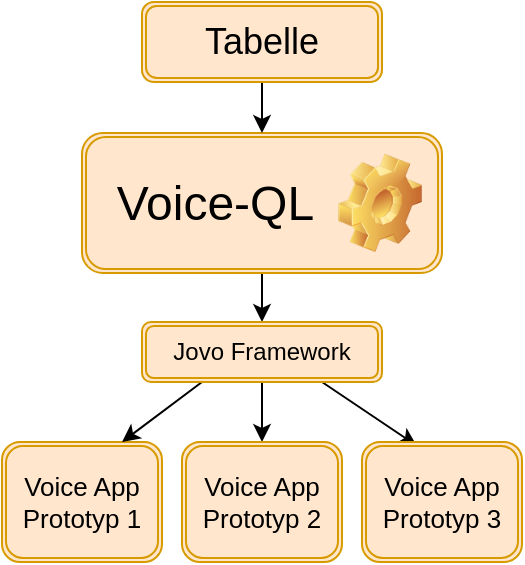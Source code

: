 <mxfile>
    <diagram id="JgGLC7c4QeS54mZpRo7b" name="Page-1">
        <mxGraphModel dx="496" dy="477" grid="1" gridSize="10" guides="1" tooltips="1" connect="1" arrows="1" fold="1" page="1" pageScale="1" pageWidth="827" pageHeight="1169" math="0" shadow="0">
            <root>
                <mxCell id="0"/>
                <mxCell id="1" parent="0"/>
                <mxCell id="17" style="edgeStyle=none;html=1;exitX=0.5;exitY=1;exitDx=0;exitDy=0;entryX=0.5;entryY=0;entryDx=0;entryDy=0;" edge="1" parent="1" source="4" target="10">
                    <mxGeometry relative="1" as="geometry"/>
                </mxCell>
                <mxCell id="4" value="&lt;font color=&quot;#000000&quot; style=&quot;font-size: 24px;&quot;&gt;&amp;nbsp; Voice-QL&lt;/font&gt;" style="shape=ext;double=1;rounded=1;whiteSpace=wrap;html=1;align=left;fillColor=#ffe6cc;strokeColor=#d79b00;" vertex="1" parent="1">
                    <mxGeometry x="50" y="85.5" width="180" height="70" as="geometry"/>
                </mxCell>
                <mxCell id="8" value="&lt;font style=&quot;font-size: 13px;&quot; color=&quot;#000000&quot;&gt;Voice App &lt;br&gt;Prototyp 1&lt;/font&gt;" style="shape=ext;double=1;rounded=1;whiteSpace=wrap;html=1;align=center;fillColor=#ffe6cc;strokeColor=#d79b00;" vertex="1" parent="1">
                    <mxGeometry x="10" y="240" width="80" height="60" as="geometry"/>
                </mxCell>
                <mxCell id="16" style="edgeStyle=none;html=1;exitX=0.5;exitY=1;exitDx=0;exitDy=0;entryX=0.5;entryY=0;entryDx=0;entryDy=0;" edge="1" parent="1" source="9" target="4">
                    <mxGeometry relative="1" as="geometry"/>
                </mxCell>
                <mxCell id="9" value="&lt;font style=&quot;font-size: 18px;&quot; color=&quot;#000000&quot;&gt;Tabelle&lt;/font&gt;" style="shape=ext;double=1;rounded=1;whiteSpace=wrap;html=1;align=center;fillColor=#ffe6cc;strokeColor=#d79b00;" vertex="1" parent="1">
                    <mxGeometry x="80" y="20" width="120" height="40" as="geometry"/>
                </mxCell>
                <mxCell id="18" style="edgeStyle=none;html=1;exitX=0.5;exitY=1;exitDx=0;exitDy=0;entryX=0.5;entryY=0;entryDx=0;entryDy=0;" edge="1" parent="1" source="10" target="11">
                    <mxGeometry relative="1" as="geometry"/>
                </mxCell>
                <mxCell id="19" style="edgeStyle=none;html=1;exitX=0.25;exitY=1;exitDx=0;exitDy=0;entryX=0.75;entryY=0;entryDx=0;entryDy=0;" edge="1" parent="1" source="10" target="8">
                    <mxGeometry relative="1" as="geometry"/>
                </mxCell>
                <mxCell id="20" style="edgeStyle=none;html=1;exitX=0.75;exitY=1;exitDx=0;exitDy=0;entryX=0.39;entryY=0.03;entryDx=0;entryDy=0;entryPerimeter=0;" edge="1" parent="1" source="10">
                    <mxGeometry relative="1" as="geometry">
                        <mxPoint x="217.3" y="241.8" as="targetPoint"/>
                    </mxGeometry>
                </mxCell>
                <mxCell id="10" value="&lt;font color=&quot;#000000&quot;&gt;Jovo Framework&lt;/font&gt;" style="shape=ext;double=1;rounded=1;whiteSpace=wrap;html=1;align=center;fillColor=#ffe6cc;strokeColor=#d79b00;" vertex="1" parent="1">
                    <mxGeometry x="80" y="180" width="120" height="30" as="geometry"/>
                </mxCell>
                <mxCell id="11" value="&lt;font style=&quot;font-size: 13px;&quot; color=&quot;#000000&quot;&gt;Voice App &lt;br&gt;Prototyp 2&lt;/font&gt;" style="shape=ext;double=1;rounded=1;whiteSpace=wrap;html=1;align=center;fillColor=#ffe6cc;strokeColor=#d79b00;" vertex="1" parent="1">
                    <mxGeometry x="100" y="240" width="80" height="60" as="geometry"/>
                </mxCell>
                <mxCell id="22" value="" style="shape=image;html=1;verticalLabelPosition=bottom;verticalAlign=top;imageAspect=1;aspect=fixed;image=img/clipart/Gear_128x128.png" vertex="1" parent="1">
                    <mxGeometry x="178" y="95.86" width="42" height="49.27" as="geometry"/>
                </mxCell>
                <mxCell id="31" value="&lt;font style=&quot;font-size: 13px;&quot; color=&quot;#000000&quot;&gt;Voice App &lt;br&gt;Prototyp 3&lt;/font&gt;" style="shape=ext;double=1;rounded=1;whiteSpace=wrap;html=1;align=center;fillColor=#ffe6cc;strokeColor=#d79b00;" vertex="1" parent="1">
                    <mxGeometry x="190" y="240" width="80" height="60" as="geometry"/>
                </mxCell>
            </root>
        </mxGraphModel>
    </diagram>
</mxfile>